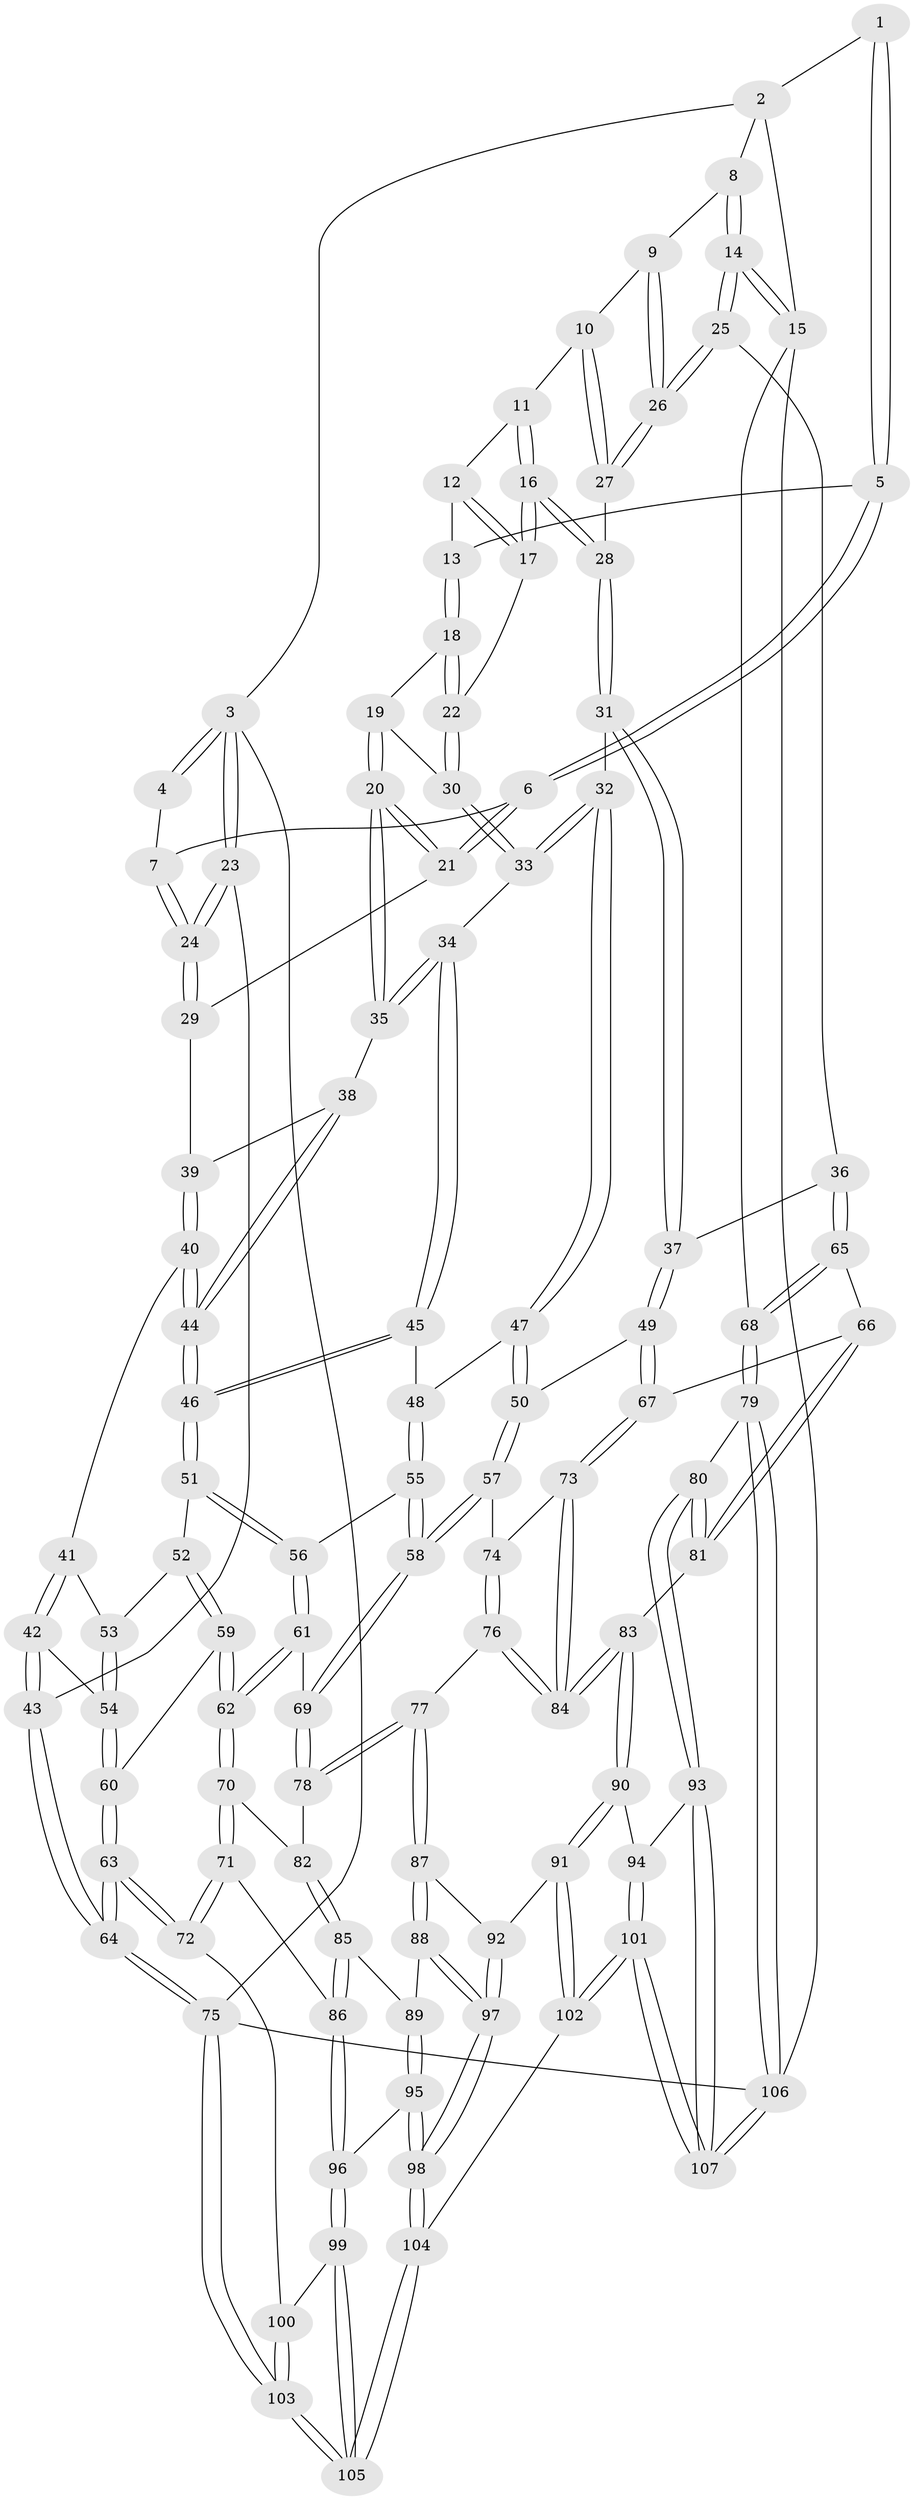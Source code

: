 // coarse degree distribution, {3: 0.6060606060606061, 4: 0.2727272727272727, 5: 0.06060606060606061, 2: 0.06060606060606061}
// Generated by graph-tools (version 1.1) at 2025/54/03/04/25 22:54:19]
// undirected, 107 vertices, 264 edges
graph export_dot {
  node [color=gray90,style=filled];
  1 [pos="+0.47396174049357026+0"];
  2 [pos="+0.7706441381231477+0"];
  3 [pos="+0+0"];
  4 [pos="+0.19842500182220493+0"];
  5 [pos="+0.4650790558544146+0"];
  6 [pos="+0.3001598212018766+0.1499655037370333"];
  7 [pos="+0.17512797139467906+0.03785373937905649"];
  8 [pos="+0.7809931718436204+0"];
  9 [pos="+0.7581451866548393+0.013356769245844594"];
  10 [pos="+0.7409742757175838+0.036415238374819074"];
  11 [pos="+0.6108485373594897+0.09637843156912076"];
  12 [pos="+0.5219646447314936+0.08207682357393353"];
  13 [pos="+0.5032423664064699+0.06950538995570248"];
  14 [pos="+1+0.3072304816400097"];
  15 [pos="+1+0.30795454182377463"];
  16 [pos="+0.6040431034137296+0.2117647233905547"];
  17 [pos="+0.5812455372592156+0.2103661643379566"];
  18 [pos="+0.46021081197856956+0.14048748907126474"];
  19 [pos="+0.3921962233101726+0.18875989700645354"];
  20 [pos="+0.33581242050281646+0.21621037101962606"];
  21 [pos="+0.31550450626383986+0.19637946509272183"];
  22 [pos="+0.5507873833124882+0.22280130609634696"];
  23 [pos="+0+0.2195370236514529"];
  24 [pos="+0+0.18409089416820926"];
  25 [pos="+0.9269754627647293+0.34770608223322486"];
  26 [pos="+0.8640746084833066+0.2903218128241111"];
  27 [pos="+0.682216707865345+0.21645658210458052"];
  28 [pos="+0.6522868497425801+0.23157820788377784"];
  29 [pos="+0.13169476013284379+0.2559032563117758"];
  30 [pos="+0.5414616787754616+0.23205914464999247"];
  31 [pos="+0.6444151087239937+0.30565668528582557"];
  32 [pos="+0.49362297400283367+0.3336868363913"];
  33 [pos="+0.487973572381027+0.3215470934756614"];
  34 [pos="+0.35556813290932693+0.25049464843506336"];
  35 [pos="+0.3370734205505738+0.2212000881248889"];
  36 [pos="+0.8777580236535965+0.3908663703756879"];
  37 [pos="+0.6786425222138086+0.4028199862789024"];
  38 [pos="+0.24837458908191434+0.32700875599248846"];
  39 [pos="+0.14412504323477163+0.29037201131695"];
  40 [pos="+0.14999820529086055+0.35757690157183214"];
  41 [pos="+0.13763877635377111+0.37578244558306"];
  42 [pos="+0.06480470810566585+0.41439297640555833"];
  43 [pos="+0+0.2841193318672252"];
  44 [pos="+0.23482429881061104+0.3779622215893889"];
  45 [pos="+0.34192752074365435+0.39463092600906347"];
  46 [pos="+0.2719724437268597+0.44632631728924943"];
  47 [pos="+0.49939723715042006+0.4017185905408858"];
  48 [pos="+0.40848709408397876+0.4226932345137102"];
  49 [pos="+0.6160321129444106+0.463800599985015"];
  50 [pos="+0.5616537305087703+0.4763477872750614"];
  51 [pos="+0.27182823435613074+0.4467825700447813"];
  52 [pos="+0.23922474885848288+0.46292039473259694"];
  53 [pos="+0.17584449955137696+0.44003390658862473"];
  54 [pos="+0.09666124048188497+0.48273986457419166"];
  55 [pos="+0.39502767695140656+0.4867252004310259"];
  56 [pos="+0.32541296244449014+0.5245573165727149"];
  57 [pos="+0.53023716883362+0.53824089026737"];
  58 [pos="+0.5021971115819183+0.5585195804003583"];
  59 [pos="+0.18526748916223493+0.5369825911103256"];
  60 [pos="+0.09893665335178826+0.5099809093351828"];
  61 [pos="+0.33036249807692475+0.5754477013984344"];
  62 [pos="+0.22848324742805384+0.6817615552661114"];
  63 [pos="+0+0.7200307445483791"];
  64 [pos="+0+0.7215439146915774"];
  65 [pos="+0.8252391658616959+0.5714142343923524"];
  66 [pos="+0.8205513789944429+0.5767271651429421"];
  67 [pos="+0.7426894982360838+0.6046477149770554"];
  68 [pos="+1+0.7057982720761813"];
  69 [pos="+0.46391308652926416+0.6070285501216955"];
  70 [pos="+0.22834633616410527+0.6821975304042185"];
  71 [pos="+0.09295218287351155+0.723983071270944"];
  72 [pos="+0+0.7274288032446078"];
  73 [pos="+0.7118265896790504+0.6484842542420576"];
  74 [pos="+0.5758376921883996+0.5901175363247843"];
  75 [pos="+0+1"];
  76 [pos="+0.5969491384824882+0.7166068057120519"];
  77 [pos="+0.4823554677451421+0.7270156624003399"];
  78 [pos="+0.4641359864967214+0.673448357998282"];
  79 [pos="+1+0.7288886312694153"];
  80 [pos="+0.9159675075413943+0.7902235316206088"];
  81 [pos="+0.8887182376498645+0.7721653716096577"];
  82 [pos="+0.24156896787250123+0.6945671898171398"];
  83 [pos="+0.6926564074827617+0.7586564005593911"];
  84 [pos="+0.6856202496780409+0.7413620997537758"];
  85 [pos="+0.2761785332783572+0.7465130438787525"];
  86 [pos="+0.1979590742775357+0.8888564592503571"];
  87 [pos="+0.4746233799003129+0.7470597605046201"];
  88 [pos="+0.36500410339726735+0.8243064411909374"];
  89 [pos="+0.35368859024482074+0.820804719458595"];
  90 [pos="+0.6764444148272587+0.832656205653506"];
  91 [pos="+0.6128062202402714+0.8864355941926866"];
  92 [pos="+0.5481949583752097+0.8600688473282652"];
  93 [pos="+0.8536250015482678+0.9303644263285514"];
  94 [pos="+0.7408914351842939+0.8855443436876277"];
  95 [pos="+0.2581499747168878+0.9022294050753401"];
  96 [pos="+0.20173336326147817+0.9069995687602598"];
  97 [pos="+0.41230080360739674+0.9338694414992542"];
  98 [pos="+0.4074497203808123+1"];
  99 [pos="+0.16004440177202123+0.9635289984311373"];
  100 [pos="+0.07054244392499831+0.8922391745440227"];
  101 [pos="+0.6435471244509358+1"];
  102 [pos="+0.5843281915460666+1"];
  103 [pos="+0+1"];
  104 [pos="+0.4147359242294748+1"];
  105 [pos="+0.16510168669678893+1"];
  106 [pos="+1+1"];
  107 [pos="+0.9419724830703575+1"];
  1 -- 2;
  1 -- 5;
  1 -- 5;
  2 -- 3;
  2 -- 8;
  2 -- 15;
  3 -- 4;
  3 -- 4;
  3 -- 23;
  3 -- 23;
  3 -- 75;
  4 -- 7;
  5 -- 6;
  5 -- 6;
  5 -- 13;
  6 -- 7;
  6 -- 21;
  6 -- 21;
  7 -- 24;
  7 -- 24;
  8 -- 9;
  8 -- 14;
  8 -- 14;
  9 -- 10;
  9 -- 26;
  9 -- 26;
  10 -- 11;
  10 -- 27;
  10 -- 27;
  11 -- 12;
  11 -- 16;
  11 -- 16;
  12 -- 13;
  12 -- 17;
  12 -- 17;
  13 -- 18;
  13 -- 18;
  14 -- 15;
  14 -- 15;
  14 -- 25;
  14 -- 25;
  15 -- 68;
  15 -- 106;
  16 -- 17;
  16 -- 17;
  16 -- 28;
  16 -- 28;
  17 -- 22;
  18 -- 19;
  18 -- 22;
  18 -- 22;
  19 -- 20;
  19 -- 20;
  19 -- 30;
  20 -- 21;
  20 -- 21;
  20 -- 35;
  20 -- 35;
  21 -- 29;
  22 -- 30;
  22 -- 30;
  23 -- 24;
  23 -- 24;
  23 -- 43;
  24 -- 29;
  24 -- 29;
  25 -- 26;
  25 -- 26;
  25 -- 36;
  26 -- 27;
  26 -- 27;
  27 -- 28;
  28 -- 31;
  28 -- 31;
  29 -- 39;
  30 -- 33;
  30 -- 33;
  31 -- 32;
  31 -- 37;
  31 -- 37;
  32 -- 33;
  32 -- 33;
  32 -- 47;
  32 -- 47;
  33 -- 34;
  34 -- 35;
  34 -- 35;
  34 -- 45;
  34 -- 45;
  35 -- 38;
  36 -- 37;
  36 -- 65;
  36 -- 65;
  37 -- 49;
  37 -- 49;
  38 -- 39;
  38 -- 44;
  38 -- 44;
  39 -- 40;
  39 -- 40;
  40 -- 41;
  40 -- 44;
  40 -- 44;
  41 -- 42;
  41 -- 42;
  41 -- 53;
  42 -- 43;
  42 -- 43;
  42 -- 54;
  43 -- 64;
  43 -- 64;
  44 -- 46;
  44 -- 46;
  45 -- 46;
  45 -- 46;
  45 -- 48;
  46 -- 51;
  46 -- 51;
  47 -- 48;
  47 -- 50;
  47 -- 50;
  48 -- 55;
  48 -- 55;
  49 -- 50;
  49 -- 67;
  49 -- 67;
  50 -- 57;
  50 -- 57;
  51 -- 52;
  51 -- 56;
  51 -- 56;
  52 -- 53;
  52 -- 59;
  52 -- 59;
  53 -- 54;
  53 -- 54;
  54 -- 60;
  54 -- 60;
  55 -- 56;
  55 -- 58;
  55 -- 58;
  56 -- 61;
  56 -- 61;
  57 -- 58;
  57 -- 58;
  57 -- 74;
  58 -- 69;
  58 -- 69;
  59 -- 60;
  59 -- 62;
  59 -- 62;
  60 -- 63;
  60 -- 63;
  61 -- 62;
  61 -- 62;
  61 -- 69;
  62 -- 70;
  62 -- 70;
  63 -- 64;
  63 -- 64;
  63 -- 72;
  63 -- 72;
  64 -- 75;
  64 -- 75;
  65 -- 66;
  65 -- 68;
  65 -- 68;
  66 -- 67;
  66 -- 81;
  66 -- 81;
  67 -- 73;
  67 -- 73;
  68 -- 79;
  68 -- 79;
  69 -- 78;
  69 -- 78;
  70 -- 71;
  70 -- 71;
  70 -- 82;
  71 -- 72;
  71 -- 72;
  71 -- 86;
  72 -- 100;
  73 -- 74;
  73 -- 84;
  73 -- 84;
  74 -- 76;
  74 -- 76;
  75 -- 103;
  75 -- 103;
  75 -- 106;
  76 -- 77;
  76 -- 84;
  76 -- 84;
  77 -- 78;
  77 -- 78;
  77 -- 87;
  77 -- 87;
  78 -- 82;
  79 -- 80;
  79 -- 106;
  79 -- 106;
  80 -- 81;
  80 -- 81;
  80 -- 93;
  80 -- 93;
  81 -- 83;
  82 -- 85;
  82 -- 85;
  83 -- 84;
  83 -- 84;
  83 -- 90;
  83 -- 90;
  85 -- 86;
  85 -- 86;
  85 -- 89;
  86 -- 96;
  86 -- 96;
  87 -- 88;
  87 -- 88;
  87 -- 92;
  88 -- 89;
  88 -- 97;
  88 -- 97;
  89 -- 95;
  89 -- 95;
  90 -- 91;
  90 -- 91;
  90 -- 94;
  91 -- 92;
  91 -- 102;
  91 -- 102;
  92 -- 97;
  92 -- 97;
  93 -- 94;
  93 -- 107;
  93 -- 107;
  94 -- 101;
  94 -- 101;
  95 -- 96;
  95 -- 98;
  95 -- 98;
  96 -- 99;
  96 -- 99;
  97 -- 98;
  97 -- 98;
  98 -- 104;
  98 -- 104;
  99 -- 100;
  99 -- 105;
  99 -- 105;
  100 -- 103;
  100 -- 103;
  101 -- 102;
  101 -- 102;
  101 -- 107;
  101 -- 107;
  102 -- 104;
  103 -- 105;
  103 -- 105;
  104 -- 105;
  104 -- 105;
  106 -- 107;
  106 -- 107;
}
